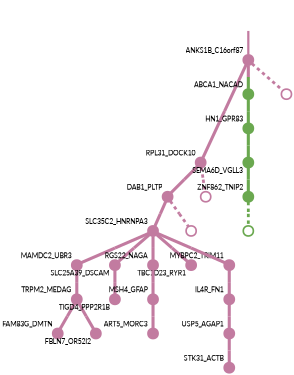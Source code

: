 strict digraph  {
graph[splines=false]; nodesep=0.7; rankdir=TB; ranksep=0.6; forcelabels=true; dpi=600; size=2.5;
0 [color="#c27ba0ff", fillcolor="#c27ba0ff", fixedsize=true, fontname=Lato, fontsize="12pt", height="0.25", label="", penwidth=3, shape=circle, style=filled, xlabel=ANKS1B_C16orf87];
1 [color="#c27ba0ff", fillcolor="#c27ba0ff", fixedsize=true, fontname=Lato, fontsize="12pt", height="0.25", label="", penwidth=3, shape=circle, style=filled, xlabel=RPL31_DOCK10];
2 [color="#6aa84fff", fillcolor="#6aa84fff", fixedsize=true, fontname=Lato, fontsize="12pt", height="0.25", label="", penwidth=3, shape=circle, style=filled, xlabel=ABCA1_NACAD];
23 [color="#c27ba0ff", fillcolor="#c27ba0ff", fixedsize=true, fontname=Lato, fontsize="12pt", height="0.25", label="", penwidth=3, shape=circle, style=solid, xlabel=""];
19 [color="#c27ba0ff", fillcolor="#c27ba0ff", fixedsize=true, fontname=Lato, fontsize="12pt", height="0.25", label="", penwidth=3, shape=circle, style=filled, xlabel=DAB1_PLTP];
24 [color="#c27ba0ff", fillcolor="#c27ba0ff", fixedsize=true, fontname=Lato, fontsize="12pt", height="0.25", label="", penwidth=3, shape=circle, style=solid, xlabel=""];
4 [color="#6aa84fff", fillcolor="#6aa84fff", fixedsize=true, fontname=Lato, fontsize="12pt", height="0.25", label="", penwidth=3, shape=circle, style=filled, xlabel=HN1_GPR83];
3 [color="#c27ba0ff", fillcolor="#c27ba0ff", fixedsize=true, fontname=Lato, fontsize="12pt", height="0.25", label="", penwidth=3, shape=circle, style=filled, xlabel=IL4R_FN1];
8 [color="#c27ba0ff", fillcolor="#c27ba0ff", fixedsize=true, fontname=Lato, fontsize="12pt", height="0.25", label="", penwidth=3, shape=circle, style=filled, xlabel=USP5_AGAP1];
13 [color="#6aa84fff", fillcolor="#6aa84fff", fixedsize=true, fontname=Lato, fontsize="12pt", height="0.25", label="", penwidth=3, shape=circle, style=filled, xlabel=SEMA6D_VGLL3];
5 [color="#c27ba0ff", fillcolor="#c27ba0ff", fixedsize=true, fontname=Lato, fontsize="12pt", height="0.25", label="", penwidth=3, shape=circle, style=filled, xlabel=MAMDC2_UBR3];
10 [color="#c27ba0ff", fillcolor="#c27ba0ff", fixedsize=true, fontname=Lato, fontsize="12pt", height="0.25", label="", penwidth=3, shape=circle, style=filled, xlabel=TRPM2_MEDAG];
9 [color="#c27ba0ff", fillcolor="#c27ba0ff", fixedsize=true, fontname=Lato, fontsize="12pt", height="0.25", label="", penwidth=3, shape=circle, style=filled, xlabel=STK31_ACTB];
7 [color="#c27ba0ff", fillcolor="#c27ba0ff", fixedsize=true, fontname=Lato, fontsize="12pt", height="0.25", label="", penwidth=3, shape=circle, style=filled, xlabel=FAM83G_DMTN];
21 [color="#c27ba0ff", fillcolor="#c27ba0ff", fixedsize=true, fontname=Lato, fontsize="12pt", height="0.25", label="", penwidth=3, shape=circle, style=filled, xlabel=FBLN7_OR52I2];
11 [color="#c27ba0ff", fillcolor="#c27ba0ff", fixedsize=true, fontname=Lato, fontsize="12pt", height="0.25", label="", penwidth=3, shape=circle, style=filled, xlabel=SLC35C2_HNRNPA3];
12 [color="#c27ba0ff", fillcolor="#c27ba0ff", fixedsize=true, fontname=Lato, fontsize="12pt", height="0.25", label="", penwidth=3, shape=circle, style=filled, xlabel=SLC25A39_DSCAM];
15 [color="#c27ba0ff", fillcolor="#c27ba0ff", fixedsize=true, fontname=Lato, fontsize="12pt", height="0.25", label="", penwidth=3, shape=circle, style=filled, xlabel=RGS22_NAGA];
17 [color="#c27ba0ff", fillcolor="#c27ba0ff", fixedsize=true, fontname=Lato, fontsize="12pt", height="0.25", label="", penwidth=3, shape=circle, style=filled, xlabel=TBC1D23_RYR1];
18 [color="#c27ba0ff", fillcolor="#c27ba0ff", fixedsize=true, fontname=Lato, fontsize="12pt", height="0.25", label="", penwidth=3, shape=circle, style=filled, xlabel=MYBPC2_TRIM11];
6 [color="#c27ba0ff", fillcolor="#c27ba0ff", fixedsize=true, fontname=Lato, fontsize="12pt", height="0.25", label="", penwidth=3, shape=circle, style=filled, xlabel=TIGD4_PPP2R1B];
16 [color="#6aa84fff", fillcolor="#6aa84fff", fixedsize=true, fontname=Lato, fontsize="12pt", height="0.25", label="", penwidth=3, shape=circle, style=filled, xlabel=ZNF862_TNIP2];
14 [color="#c27ba0ff", fillcolor="#c27ba0ff", fixedsize=true, fontname=Lato, fontsize="12pt", height="0.25", label="", penwidth=3, shape=circle, style=filled, xlabel=MSH4_GFAP];
20 [color="#c27ba0ff", fillcolor="#c27ba0ff", fixedsize=true, fontname=Lato, fontsize="12pt", height="0.25", label="", penwidth=3, shape=circle, style=filled, xlabel=ART5_MORC3];
22 [color="#6aa84fff", fillcolor="#6aa84fff", fixedsize=true, fontname=Lato, fontsize="12pt", height="0.25", label="", penwidth=3, shape=circle, style=solid, xlabel=""];
25 [color="#c27ba0ff", fillcolor="#c27ba0ff", fixedsize=true, fontname=Lato, fontsize="12pt", height="0.25", label="", penwidth=3, shape=circle, style=solid, xlabel=""];
normal [label="", penwidth=3, style=invis, xlabel=ANKS1B_C16orf87];
0 -> 1  [arrowsize=0, color="#c27ba0ff;0.5:#c27ba0ff", minlen="3.0", penwidth="5.5", style=solid];
0 -> 2  [arrowsize=0, color="#c27ba0ff;0.5:#6aa84fff", minlen="1.7033898830413818", penwidth="5.5", style=solid];
0 -> 23  [arrowsize=0, color="#c27ba0ff;0.5:#c27ba0ff", minlen="1.0211864709854126", penwidth=5, style=dashed];
1 -> 19  [arrowsize=0, color="#c27ba0ff;0.5:#c27ba0ff", minlen="1.0423729419708252", penwidth="5.5", style=solid];
1 -> 24  [arrowsize=0, color="#c27ba0ff;0.5:#c27ba0ff", minlen="1.0211864709854126", penwidth=5, style=dashed];
2 -> 4  [arrowsize=0, color="#6aa84fff;0.5:#6aa84fff", minlen="1.4237288236618042", penwidth="5.5", style=solid];
19 -> 11  [arrowsize=0, color="#c27ba0ff;0.5:#c27ba0ff", minlen="1.1440677642822266", penwidth="5.5", style=solid];
19 -> 25  [arrowsize=0, color="#c27ba0ff;0.5:#c27ba0ff", minlen="1.0211864709854126", penwidth=5, style=dashed];
4 -> 13  [arrowsize=0, color="#6aa84fff;0.5:#6aa84fff", minlen="1.1355931758880615", penwidth="5.5", style=solid];
3 -> 8  [arrowsize=0, color="#c27ba0ff;0.5:#c27ba0ff", minlen="1.2118644714355469", penwidth="5.5", style=solid];
8 -> 9  [arrowsize=0, color="#c27ba0ff;0.5:#c27ba0ff", minlen="1.2033898830413818", penwidth="5.5", style=solid];
13 -> 16  [arrowsize=0, color="#6aa84fff;0.5:#6aa84fff", minlen="1.0932203531265259", penwidth="5.5", style=solid];
5 -> 10  [arrowsize=0, color="#c27ba0ff;0.5:#c27ba0ff", minlen="1.1610169410705566", penwidth="5.5", style=solid];
10 -> 7  [arrowsize=0, color="#c27ba0ff;0.5:#c27ba0ff", minlen="1.2627118825912476", penwidth="5.5", style=solid];
10 -> 21  [arrowsize=0, color="#c27ba0ff;0.5:#c27ba0ff", minlen="1.0423729419708252", penwidth="5.5", style=solid];
11 -> 5  [arrowsize=0, color="#c27ba0ff;0.5:#c27ba0ff", minlen="1.398305058479309", penwidth="5.5", style=solid];
11 -> 12  [arrowsize=0, color="#c27ba0ff;0.5:#c27ba0ff", minlen="1.1440677642822266", penwidth="5.5", style=solid];
11 -> 15  [arrowsize=0, color="#c27ba0ff;0.5:#c27ba0ff", minlen="1.0932203531265259", penwidth="5.5", style=solid];
11 -> 17  [arrowsize=0, color="#c27ba0ff;0.5:#c27ba0ff", minlen="1.0593219995498657", penwidth="5.5", style=solid];
11 -> 18  [arrowsize=0, color="#c27ba0ff;0.5:#c27ba0ff", minlen="1.0508474111557007", penwidth="5.5", style=solid];
12 -> 6  [arrowsize=0, color="#c27ba0ff;0.5:#c27ba0ff", minlen="1.3135592937469482", penwidth="5.5", style=solid];
15 -> 14  [arrowsize=0, color="#c27ba0ff;0.5:#c27ba0ff", minlen="1.101694941520691", penwidth="5.5", style=solid];
18 -> 3  [arrowsize=0, color="#c27ba0ff;0.5:#c27ba0ff", minlen="1.4745762348175049", penwidth="5.5", style=solid];
16 -> 22  [arrowsize=0, color="#6aa84fff;0.5:#6aa84fff", minlen="1.0211864709854126", penwidth=5, style=dashed];
14 -> 20  [arrowsize=0, color="#c27ba0ff;0.5:#c27ba0ff", minlen="1.0423729419708252", penwidth="5.5", style=solid];
normal -> 0  [arrowsize=0, color="#c27ba0ff", label="", penwidth=4, style=solid];
}
